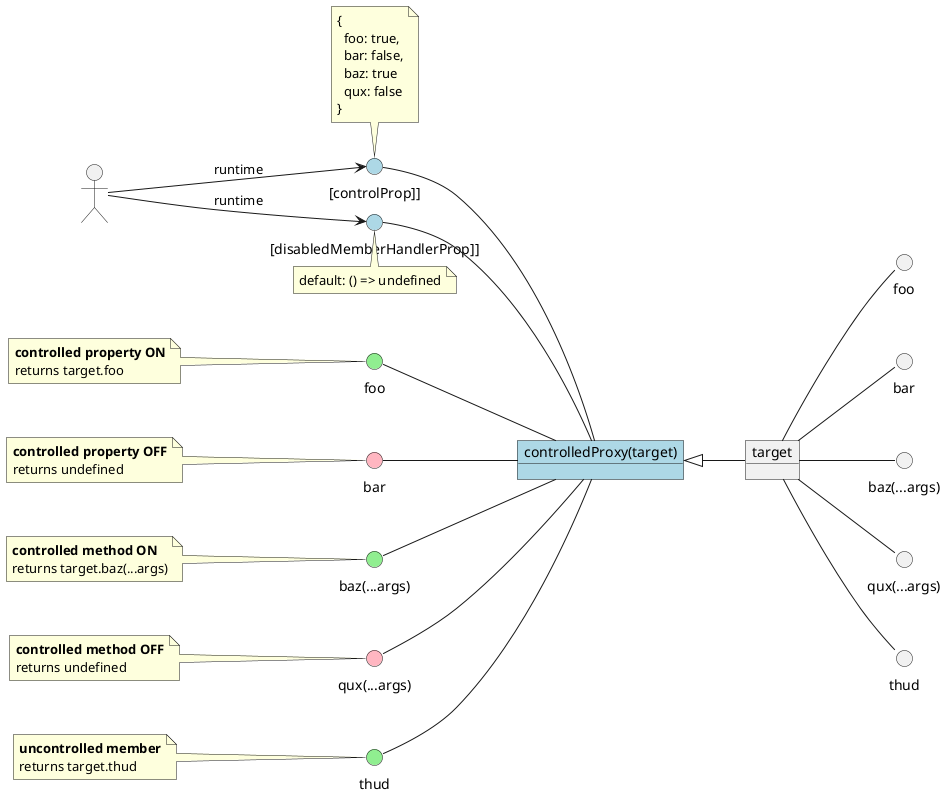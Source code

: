 @startuml controlled-proxy

skinparam DefaultTextAlignment left

allowmixing

left to right direction

actor " " as dev

circle "[controlProp]]" as controlInterface #LightBlue
note top of controlInterface
  {
    foo: true,
    bar: false,
    baz: true
    qux: false
  }
end note
dev --> controlInterface: runtime

circle "[disabledMemberHandlerProp]]" as disabledInterface #LightBlue
note bottom of disabledInterface
  default: () => undefined
end note
dev --> disabledInterface: runtime

circle "foo" as proxyFoo #LightGreen
note left of proxyFoo
  **controlled property ON**
  returns target.foo
end note

circle "bar" as proxyBar #LightPink
note left of proxyBar 
  **controlled property OFF**
  returns undefined
end note

circle "baz(...args)" as proxyBaz #LightGreen
note left of proxyBaz 
  **controlled method ON**
  returns target.baz(...args)
end note

circle "qux(...args)" as proxyQux #LightPink
note left of proxyQux 
  **controlled method OFF**
  returns undefined
end note

circle "thud" as proxyThud #LightGreen
note left of proxyThud 
  **uncontrolled member**
  returns target.thud
end note

object "controlledProxy(target)" as proxy #LightBlue

controlInterface -- proxy 
disabledInterface -- proxy 
proxyFoo -- proxy
proxyBar -- proxy
proxyBaz -- proxy
proxyQux -- proxy
proxyThud -- proxy

object "target" as target
circle "foo" as targetFoo
circle "bar" as targetBar
circle "baz(...args)" as targetBaz
circle "qux(...args)" as targetQux
circle "thud" as targetThud

target -- targetFoo
target -- targetBar
target -- targetBaz
target -- targetQux
target -- targetThud

proxy <|-- target

@enduml